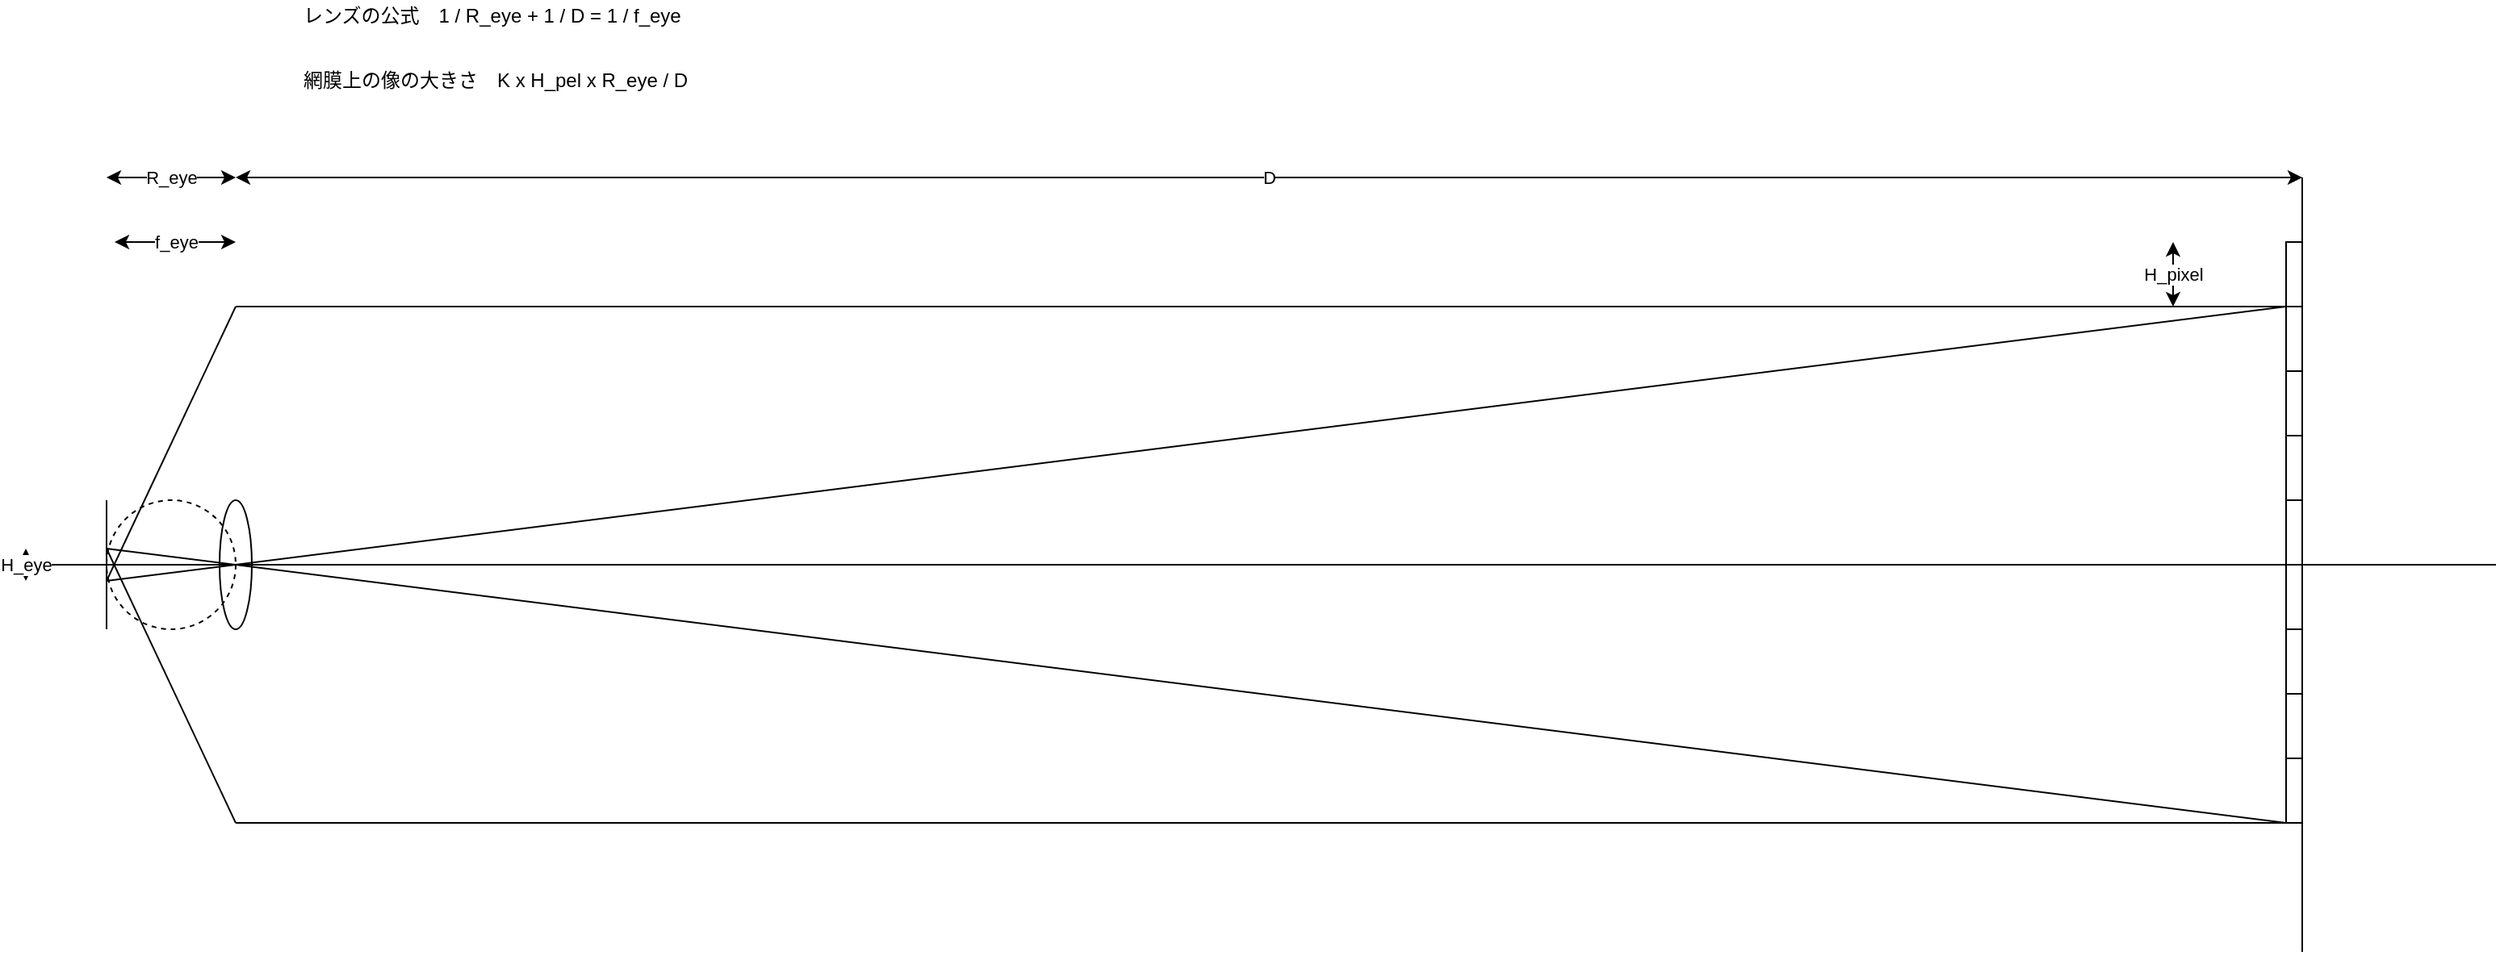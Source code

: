 <mxfile version="14.2.6" type="github" pages="3">
  <diagram name="Page-1" id="7a3GRu2hfadzpDtONcy7">
    <mxGraphModel dx="589" dy="365" grid="1" gridSize="10" guides="1" tooltips="1" connect="1" arrows="1" fold="1" page="1" pageScale="1" pageWidth="1600" pageHeight="900" math="0" shadow="0">
      <root>
        <mxCell id="0" />
        <mxCell id="1" parent="0" />
        <mxCell id="qPu6gQEEcX8NeI5X6pTX-1" value="" style="ellipse;whiteSpace=wrap;html=1;fillColor=none;" vertex="1" parent="1">
          <mxGeometry x="150" y="400" width="20" height="80" as="geometry" />
        </mxCell>
        <mxCell id="qPu6gQEEcX8NeI5X6pTX-2" value="" style="endArrow=none;html=1;strokeColor=#000000;strokeWidth=1;" edge="1" parent="1">
          <mxGeometry width="50" height="50" relative="1" as="geometry">
            <mxPoint x="80.0" y="480" as="sourcePoint" />
            <mxPoint x="80.0" y="400" as="targetPoint" />
          </mxGeometry>
        </mxCell>
        <mxCell id="qPu6gQEEcX8NeI5X6pTX-3" value="" style="endArrow=none;html=1;strokeColor=#000000;strokeWidth=1;" edge="1" parent="1">
          <mxGeometry width="50" height="50" relative="1" as="geometry">
            <mxPoint x="1440.0" y="680" as="sourcePoint" />
            <mxPoint x="1440.0" y="200" as="targetPoint" />
          </mxGeometry>
        </mxCell>
        <mxCell id="qPu6gQEEcX8NeI5X6pTX-4" value="D" style="endArrow=classic;startArrow=classic;html=1;strokeColor=#000000;strokeWidth=1;" edge="1" parent="1">
          <mxGeometry width="50" height="50" relative="1" as="geometry">
            <mxPoint x="160.0" y="200" as="sourcePoint" />
            <mxPoint x="1440.0" y="200" as="targetPoint" />
          </mxGeometry>
        </mxCell>
        <mxCell id="qPu6gQEEcX8NeI5X6pTX-5" value="R_eye" style="endArrow=classic;startArrow=classic;html=1;strokeColor=#000000;strokeWidth=1;" edge="1" parent="1">
          <mxGeometry width="50" height="50" relative="1" as="geometry">
            <mxPoint x="80.0" y="200" as="sourcePoint" />
            <mxPoint x="160.0" y="200" as="targetPoint" />
          </mxGeometry>
        </mxCell>
        <mxCell id="qPu6gQEEcX8NeI5X6pTX-6" value="" style="endArrow=none;html=1;strokeWidth=1;" edge="1" parent="1">
          <mxGeometry width="50" height="50" relative="1" as="geometry">
            <mxPoint x="40.0" y="440" as="sourcePoint" />
            <mxPoint x="1560.0" y="440" as="targetPoint" />
          </mxGeometry>
        </mxCell>
        <mxCell id="qPu6gQEEcX8NeI5X6pTX-7" value="" style="rounded=0;whiteSpace=wrap;html=1;strokeWidth=1;fillColor=none;" vertex="1" parent="1">
          <mxGeometry x="1430" y="400" width="10" height="40" as="geometry" />
        </mxCell>
        <mxCell id="qPu6gQEEcX8NeI5X6pTX-8" value="H_pixel" style="endArrow=classic;startArrow=classic;html=1;strokeColor=#000000;strokeWidth=1;" edge="1" parent="1">
          <mxGeometry width="50" height="50" relative="1" as="geometry">
            <mxPoint x="1360.0" y="280" as="sourcePoint" />
            <mxPoint x="1360.0" y="240" as="targetPoint" />
          </mxGeometry>
        </mxCell>
        <mxCell id="qPu6gQEEcX8NeI5X6pTX-9" value="" style="rounded=0;whiteSpace=wrap;html=1;strokeWidth=1;fillColor=none;" vertex="1" parent="1">
          <mxGeometry x="1430" y="360" width="10" height="40" as="geometry" />
        </mxCell>
        <mxCell id="qPu6gQEEcX8NeI5X6pTX-10" value="" style="rounded=0;whiteSpace=wrap;html=1;strokeWidth=1;fillColor=none;" vertex="1" parent="1">
          <mxGeometry x="1430" y="320" width="10" height="40" as="geometry" />
        </mxCell>
        <mxCell id="qPu6gQEEcX8NeI5X6pTX-11" value="" style="rounded=0;whiteSpace=wrap;html=1;strokeWidth=1;fillColor=none;" vertex="1" parent="1">
          <mxGeometry x="1430" y="280" width="10" height="40" as="geometry" />
        </mxCell>
        <mxCell id="qPu6gQEEcX8NeI5X6pTX-12" value="" style="rounded=0;whiteSpace=wrap;html=1;strokeWidth=1;fillColor=none;" vertex="1" parent="1">
          <mxGeometry x="1430" y="440" width="10" height="40" as="geometry" />
        </mxCell>
        <mxCell id="qPu6gQEEcX8NeI5X6pTX-13" value="" style="ellipse;whiteSpace=wrap;html=1;aspect=fixed;strokeWidth=1;fillColor=none;dashed=1;" vertex="1" parent="1">
          <mxGeometry x="80" y="400" width="80" height="80" as="geometry" />
        </mxCell>
        <mxCell id="qPu6gQEEcX8NeI5X6pTX-14" value="" style="endArrow=none;html=1;strokeColor=#000000;strokeWidth=1;exitX=0;exitY=0.625;exitDx=0;exitDy=0;exitPerimeter=0;entryX=0;entryY=0;entryDx=0;entryDy=0;" edge="1" parent="1" source="qPu6gQEEcX8NeI5X6pTX-13" target="qPu6gQEEcX8NeI5X6pTX-11">
          <mxGeometry width="50" height="50" relative="1" as="geometry">
            <mxPoint x="760" y="470" as="sourcePoint" />
            <mxPoint x="1330" y="340" as="targetPoint" />
          </mxGeometry>
        </mxCell>
        <mxCell id="qPu6gQEEcX8NeI5X6pTX-15" value="" style="rounded=0;whiteSpace=wrap;html=1;strokeWidth=1;fillColor=none;" vertex="1" parent="1">
          <mxGeometry x="1430" y="480" width="10" height="40" as="geometry" />
        </mxCell>
        <mxCell id="qPu6gQEEcX8NeI5X6pTX-16" value="" style="rounded=0;whiteSpace=wrap;html=1;strokeWidth=1;fillColor=none;" vertex="1" parent="1">
          <mxGeometry x="1430" y="520" width="10" height="40" as="geometry" />
        </mxCell>
        <mxCell id="qPu6gQEEcX8NeI5X6pTX-17" value="" style="rounded=0;whiteSpace=wrap;html=1;strokeWidth=1;fillColor=none;" vertex="1" parent="1">
          <mxGeometry x="1430" y="560" width="10" height="40" as="geometry" />
        </mxCell>
        <mxCell id="qPu6gQEEcX8NeI5X6pTX-18" value="" style="endArrow=none;html=1;strokeColor=#000000;strokeWidth=1;entryX=0;entryY=1;entryDx=0;entryDy=0;" edge="1" parent="1" target="qPu6gQEEcX8NeI5X6pTX-17">
          <mxGeometry width="50" height="50" relative="1" as="geometry">
            <mxPoint x="80.0" y="430" as="sourcePoint" />
            <mxPoint x="640" y="460" as="targetPoint" />
          </mxGeometry>
        </mxCell>
        <mxCell id="qPu6gQEEcX8NeI5X6pTX-19" value="" style="rounded=0;whiteSpace=wrap;html=1;strokeWidth=1;fillColor=none;" vertex="1" parent="1">
          <mxGeometry x="1430" y="240" width="10" height="40" as="geometry" />
        </mxCell>
        <mxCell id="qPu6gQEEcX8NeI5X6pTX-20" value="" style="endArrow=none;html=1;strokeColor=#000000;strokeWidth=1;entryX=0;entryY=1;entryDx=0;entryDy=0;" edge="1" parent="1" target="qPu6gQEEcX8NeI5X6pTX-19">
          <mxGeometry width="50" height="50" relative="1" as="geometry">
            <mxPoint x="160.0" y="280" as="sourcePoint" />
            <mxPoint x="800" y="360" as="targetPoint" />
          </mxGeometry>
        </mxCell>
        <mxCell id="qPu6gQEEcX8NeI5X6pTX-21" value="" style="endArrow=none;html=1;strokeColor=#000000;strokeWidth=1;" edge="1" parent="1">
          <mxGeometry width="50" height="50" relative="1" as="geometry">
            <mxPoint x="80.0" y="450" as="sourcePoint" />
            <mxPoint x="160.0" y="280" as="targetPoint" />
          </mxGeometry>
        </mxCell>
        <mxCell id="qPu6gQEEcX8NeI5X6pTX-22" value="" style="endArrow=none;html=1;strokeColor=#000000;strokeWidth=1;" edge="1" parent="1">
          <mxGeometry width="50" height="50" relative="1" as="geometry">
            <mxPoint x="80.0" y="430" as="sourcePoint" />
            <mxPoint x="160.0" y="600" as="targetPoint" />
          </mxGeometry>
        </mxCell>
        <mxCell id="qPu6gQEEcX8NeI5X6pTX-23" value="" style="endArrow=none;html=1;strokeColor=#000000;strokeWidth=1;entryX=0;entryY=1;entryDx=0;entryDy=0;" edge="1" parent="1" target="qPu6gQEEcX8NeI5X6pTX-17">
          <mxGeometry width="50" height="50" relative="1" as="geometry">
            <mxPoint x="160.0" y="600" as="sourcePoint" />
            <mxPoint x="820" y="530" as="targetPoint" />
          </mxGeometry>
        </mxCell>
        <mxCell id="E0-WRQmvgw795ULU6JbC-1" value="f_eye" style="endArrow=classic;startArrow=classic;html=1;strokeColor=#000000;strokeWidth=1;startFill=1;targetPerimeterSpacing=0;" edge="1" parent="1">
          <mxGeometry width="50" height="50" relative="1" as="geometry">
            <mxPoint x="85" y="240" as="sourcePoint" />
            <mxPoint x="160.0" y="240" as="targetPoint" />
          </mxGeometry>
        </mxCell>
        <mxCell id="E0-WRQmvgw795ULU6JbC-3" value="H_eye" style="endArrow=classic;html=1;strokeColor=#000000;startArrow=classic;startFill=1;" edge="1" parent="1">
          <mxGeometry width="50" height="50" relative="1" as="geometry">
            <mxPoint x="30" y="450" as="sourcePoint" />
            <mxPoint x="30" y="430" as="targetPoint" />
          </mxGeometry>
        </mxCell>
        <mxCell id="E0-WRQmvgw795ULU6JbC-6" value="レンズの公式　1 / R_eye + 1 / D = 1 / f_eye" style="text;html=1;strokeColor=none;fillColor=none;align=left;verticalAlign=middle;whiteSpace=wrap;rounded=0;" vertex="1" parent="1">
          <mxGeometry x="200" y="90" width="280" height="20" as="geometry" />
        </mxCell>
        <mxCell id="E0-WRQmvgw795ULU6JbC-8" value="網膜上の像の大きさ　K x H_pel x R_eye / D &amp;nbsp;" style="text;html=1;strokeColor=none;fillColor=none;align=left;verticalAlign=middle;whiteSpace=wrap;rounded=0;" vertex="1" parent="1">
          <mxGeometry x="200" y="130" width="280" height="20" as="geometry" />
        </mxCell>
      </root>
    </mxGraphModel>
  </diagram>
  <diagram id="Sm7bQRQv_0GZYlB4zhhX" name="Page-3">
    <mxGraphModel dx="1030" dy="639" grid="1" gridSize="10" guides="1" tooltips="1" connect="1" arrows="1" fold="1" page="1" pageScale="1" pageWidth="1600" pageHeight="900" math="0" shadow="0">
      <root>
        <mxCell id="O-BFLg1ubG6YsvQ3Q_m6-0" />
        <mxCell id="O-BFLg1ubG6YsvQ3Q_m6-1" parent="O-BFLg1ubG6YsvQ3Q_m6-0" />
        <mxCell id="5EJzLGsfzFTNAtvTrGF2-0" value="" style="ellipse;whiteSpace=wrap;html=1;fillColor=none;" vertex="1" parent="O-BFLg1ubG6YsvQ3Q_m6-1">
          <mxGeometry x="150" y="400" width="20" height="80" as="geometry" />
        </mxCell>
        <mxCell id="5EJzLGsfzFTNAtvTrGF2-2" value="" style="endArrow=none;html=1;strokeColor=#000000;strokeWidth=1;" edge="1" parent="O-BFLg1ubG6YsvQ3Q_m6-1">
          <mxGeometry width="50" height="50" relative="1" as="geometry">
            <mxPoint x="1440.0" y="680" as="sourcePoint" />
            <mxPoint x="1440.0" y="200" as="targetPoint" />
          </mxGeometry>
        </mxCell>
        <mxCell id="5EJzLGsfzFTNAtvTrGF2-3" value="D" style="endArrow=classic;startArrow=classic;html=1;strokeColor=#000000;strokeWidth=1;" edge="1" parent="O-BFLg1ubG6YsvQ3Q_m6-1">
          <mxGeometry width="50" height="50" relative="1" as="geometry">
            <mxPoint x="160.0" y="200" as="sourcePoint" />
            <mxPoint x="1440.0" y="200" as="targetPoint" />
          </mxGeometry>
        </mxCell>
        <mxCell id="5EJzLGsfzFTNAtvTrGF2-4" value="R_eye" style="endArrow=classic;startArrow=classic;html=1;strokeColor=#000000;strokeWidth=1;" edge="1" parent="O-BFLg1ubG6YsvQ3Q_m6-1">
          <mxGeometry width="50" height="50" relative="1" as="geometry">
            <mxPoint x="82.5" y="200" as="sourcePoint" />
            <mxPoint x="160.0" y="200" as="targetPoint" />
          </mxGeometry>
        </mxCell>
        <mxCell id="5EJzLGsfzFTNAtvTrGF2-5" value="" style="endArrow=none;html=1;strokeWidth=1;" edge="1" parent="O-BFLg1ubG6YsvQ3Q_m6-1">
          <mxGeometry width="50" height="50" relative="1" as="geometry">
            <mxPoint x="40.0" y="440" as="sourcePoint" />
            <mxPoint x="1560.0" y="440" as="targetPoint" />
          </mxGeometry>
        </mxCell>
        <mxCell id="5EJzLGsfzFTNAtvTrGF2-6" value="" style="rounded=0;whiteSpace=wrap;html=1;strokeWidth=1;fillColor=none;" vertex="1" parent="O-BFLg1ubG6YsvQ3Q_m6-1">
          <mxGeometry x="1430" y="400" width="10" height="40" as="geometry" />
        </mxCell>
        <mxCell id="5EJzLGsfzFTNAtvTrGF2-7" value="H_pixel" style="endArrow=classic;startArrow=classic;html=1;strokeColor=#000000;strokeWidth=1;" edge="1" parent="O-BFLg1ubG6YsvQ3Q_m6-1">
          <mxGeometry width="50" height="50" relative="1" as="geometry">
            <mxPoint x="1360.0" y="280" as="sourcePoint" />
            <mxPoint x="1360.0" y="240" as="targetPoint" />
          </mxGeometry>
        </mxCell>
        <mxCell id="5EJzLGsfzFTNAtvTrGF2-8" value="" style="rounded=0;whiteSpace=wrap;html=1;strokeWidth=1;fillColor=none;" vertex="1" parent="O-BFLg1ubG6YsvQ3Q_m6-1">
          <mxGeometry x="1430" y="360" width="10" height="40" as="geometry" />
        </mxCell>
        <mxCell id="5EJzLGsfzFTNAtvTrGF2-9" value="" style="rounded=0;whiteSpace=wrap;html=1;strokeWidth=1;fillColor=none;" vertex="1" parent="O-BFLg1ubG6YsvQ3Q_m6-1">
          <mxGeometry x="1430" y="320" width="10" height="40" as="geometry" />
        </mxCell>
        <mxCell id="5EJzLGsfzFTNAtvTrGF2-10" value="" style="rounded=0;whiteSpace=wrap;html=1;strokeWidth=1;fillColor=none;" vertex="1" parent="O-BFLg1ubG6YsvQ3Q_m6-1">
          <mxGeometry x="1430" y="280" width="10" height="40" as="geometry" />
        </mxCell>
        <mxCell id="5EJzLGsfzFTNAtvTrGF2-11" value="" style="rounded=0;whiteSpace=wrap;html=1;strokeWidth=1;fillColor=none;" vertex="1" parent="O-BFLg1ubG6YsvQ3Q_m6-1">
          <mxGeometry x="1430" y="440" width="10" height="40" as="geometry" />
        </mxCell>
        <mxCell id="5EJzLGsfzFTNAtvTrGF2-12" value="" style="ellipse;whiteSpace=wrap;html=1;aspect=fixed;strokeWidth=1;fillColor=none;dashed=1;" vertex="1" parent="O-BFLg1ubG6YsvQ3Q_m6-1">
          <mxGeometry x="82.5" y="400" width="77.5" height="77.5" as="geometry" />
        </mxCell>
        <mxCell id="5EJzLGsfzFTNAtvTrGF2-13" value="" style="endArrow=none;html=1;strokeColor=#000000;strokeWidth=1;exitX=0;exitY=0.625;exitDx=0;exitDy=0;exitPerimeter=0;entryX=0;entryY=0;entryDx=0;entryDy=0;" edge="1" parent="O-BFLg1ubG6YsvQ3Q_m6-1" source="5EJzLGsfzFTNAtvTrGF2-12" target="5EJzLGsfzFTNAtvTrGF2-10">
          <mxGeometry width="50" height="50" relative="1" as="geometry">
            <mxPoint x="760" y="470" as="sourcePoint" />
            <mxPoint x="1330" y="340" as="targetPoint" />
          </mxGeometry>
        </mxCell>
        <mxCell id="5EJzLGsfzFTNAtvTrGF2-14" value="" style="rounded=0;whiteSpace=wrap;html=1;strokeWidth=1;fillColor=none;" vertex="1" parent="O-BFLg1ubG6YsvQ3Q_m6-1">
          <mxGeometry x="1430" y="480" width="10" height="40" as="geometry" />
        </mxCell>
        <mxCell id="5EJzLGsfzFTNAtvTrGF2-15" value="" style="rounded=0;whiteSpace=wrap;html=1;strokeWidth=1;fillColor=none;" vertex="1" parent="O-BFLg1ubG6YsvQ3Q_m6-1">
          <mxGeometry x="1430" y="520" width="10" height="40" as="geometry" />
        </mxCell>
        <mxCell id="5EJzLGsfzFTNAtvTrGF2-16" value="" style="rounded=0;whiteSpace=wrap;html=1;strokeWidth=1;fillColor=none;" vertex="1" parent="O-BFLg1ubG6YsvQ3Q_m6-1">
          <mxGeometry x="1430" y="560" width="10" height="40" as="geometry" />
        </mxCell>
        <mxCell id="5EJzLGsfzFTNAtvTrGF2-17" value="" style="endArrow=none;html=1;strokeColor=#000000;strokeWidth=1;entryX=0;entryY=1;entryDx=0;entryDy=0;" edge="1" parent="O-BFLg1ubG6YsvQ3Q_m6-1" target="5EJzLGsfzFTNAtvTrGF2-16">
          <mxGeometry width="50" height="50" relative="1" as="geometry">
            <mxPoint x="80.0" y="430" as="sourcePoint" />
            <mxPoint x="640" y="460" as="targetPoint" />
          </mxGeometry>
        </mxCell>
        <mxCell id="5EJzLGsfzFTNAtvTrGF2-18" value="" style="rounded=0;whiteSpace=wrap;html=1;strokeWidth=1;fillColor=none;" vertex="1" parent="O-BFLg1ubG6YsvQ3Q_m6-1">
          <mxGeometry x="1430" y="240" width="10" height="40" as="geometry" />
        </mxCell>
        <mxCell id="5EJzLGsfzFTNAtvTrGF2-19" value="" style="endArrow=none;html=1;strokeColor=#000000;strokeWidth=1;entryX=0;entryY=1;entryDx=0;entryDy=0;" edge="1" parent="O-BFLg1ubG6YsvQ3Q_m6-1" target="5EJzLGsfzFTNAtvTrGF2-18">
          <mxGeometry width="50" height="50" relative="1" as="geometry">
            <mxPoint x="160.0" y="280" as="sourcePoint" />
            <mxPoint x="800" y="360" as="targetPoint" />
          </mxGeometry>
        </mxCell>
        <mxCell id="5EJzLGsfzFTNAtvTrGF2-20" value="" style="endArrow=none;html=1;strokeColor=#000000;strokeWidth=1;" edge="1" parent="O-BFLg1ubG6YsvQ3Q_m6-1">
          <mxGeometry width="50" height="50" relative="1" as="geometry">
            <mxPoint x="80.0" y="450" as="sourcePoint" />
            <mxPoint x="160.0" y="280" as="targetPoint" />
          </mxGeometry>
        </mxCell>
        <mxCell id="5EJzLGsfzFTNAtvTrGF2-21" value="" style="endArrow=none;html=1;strokeColor=#000000;strokeWidth=1;" edge="1" parent="O-BFLg1ubG6YsvQ3Q_m6-1">
          <mxGeometry width="50" height="50" relative="1" as="geometry">
            <mxPoint x="80.0" y="430" as="sourcePoint" />
            <mxPoint x="160.0" y="600" as="targetPoint" />
          </mxGeometry>
        </mxCell>
        <mxCell id="5EJzLGsfzFTNAtvTrGF2-22" value="" style="endArrow=none;html=1;strokeColor=#000000;strokeWidth=1;entryX=0;entryY=1;entryDx=0;entryDy=0;" edge="1" parent="O-BFLg1ubG6YsvQ3Q_m6-1" target="5EJzLGsfzFTNAtvTrGF2-16">
          <mxGeometry width="50" height="50" relative="1" as="geometry">
            <mxPoint x="160.0" y="600" as="sourcePoint" />
            <mxPoint x="820" y="530" as="targetPoint" />
          </mxGeometry>
        </mxCell>
        <mxCell id="Kz808EU3oK9VHZm7_yF5-0" value="" style="endArrow=none;html=1;strokeColor=#000000;strokeWidth=1;" edge="1" parent="O-BFLg1ubG6YsvQ3Q_m6-1">
          <mxGeometry width="50" height="50" relative="1" as="geometry">
            <mxPoint x="82.5" y="480" as="sourcePoint" />
            <mxPoint x="82.5" y="400" as="targetPoint" />
          </mxGeometry>
        </mxCell>
        <mxCell id="Kz808EU3oK9VHZm7_yF5-6" value="" style="shape=cylinder3;whiteSpace=wrap;html=1;boundedLbl=1;backgroundOutline=1;size=15;strokeColor=#000000;" vertex="1" parent="O-BFLg1ubG6YsvQ3Q_m6-1">
          <mxGeometry x="80" y="680" width="80" height="80" as="geometry" />
        </mxCell>
        <mxCell id="TVFUxA-T6JeTZXIgqpQS-0" value="レンズの公式　1 / R_eye + 1 / D = 1 / f_eye" style="text;html=1;strokeColor=none;fillColor=none;align=left;verticalAlign=middle;whiteSpace=wrap;rounded=0;" vertex="1" parent="O-BFLg1ubG6YsvQ3Q_m6-1">
          <mxGeometry x="200" y="90" width="280" height="20" as="geometry" />
        </mxCell>
        <mxCell id="TVFUxA-T6JeTZXIgqpQS-1" value="網膜上の像の大きさ　K x H_pel x R_eye / D &amp;nbsp;" style="text;html=1;strokeColor=none;fillColor=none;align=left;verticalAlign=middle;whiteSpace=wrap;rounded=0;" vertex="1" parent="O-BFLg1ubG6YsvQ3Q_m6-1">
          <mxGeometry x="200" y="130" width="280" height="20" as="geometry" />
        </mxCell>
        <mxCell id="ZDdO-dcQloH5EORL8huc-0" value="f_eye" style="endArrow=classic;startArrow=classic;html=1;strokeColor=#000000;strokeWidth=1;startFill=1;targetPerimeterSpacing=0;" edge="1" parent="O-BFLg1ubG6YsvQ3Q_m6-1">
          <mxGeometry width="50" height="50" relative="1" as="geometry">
            <mxPoint x="85" y="240" as="sourcePoint" />
            <mxPoint x="160.0" y="240" as="targetPoint" />
          </mxGeometry>
        </mxCell>
      </root>
    </mxGraphModel>
  </diagram>
  <diagram name="Page-2" id="VQb3lBOzGy79j-PMazCt">
    <mxGraphModel dx="66" dy="41" grid="1" gridSize="5" guides="1" tooltips="1" connect="1" arrows="1" fold="1" page="1" pageScale="1" pageWidth="1600" pageHeight="900" math="0" shadow="0">
      <root>
        <mxCell id="sewA7ood8XrnDMm98eSQ-0" />
        <mxCell id="sewA7ood8XrnDMm98eSQ-1" parent="sewA7ood8XrnDMm98eSQ-0" />
        <mxCell id="RDo5sBgDktN1UGUY_ZIq-0" value="" style="ellipse;whiteSpace=wrap;html=1;fillColor=none;" vertex="1" parent="sewA7ood8XrnDMm98eSQ-1">
          <mxGeometry x="150" y="400" width="20" height="80" as="geometry" />
        </mxCell>
        <mxCell id="RDo5sBgDktN1UGUY_ZIq-1" value="" style="endArrow=none;html=1;strokeColor=#000000;strokeWidth=1;" edge="1" parent="sewA7ood8XrnDMm98eSQ-1">
          <mxGeometry width="50" height="50" relative="1" as="geometry">
            <mxPoint x="82.5" y="480" as="sourcePoint" />
            <mxPoint x="82.5" y="400" as="targetPoint" />
          </mxGeometry>
        </mxCell>
        <mxCell id="RDo5sBgDktN1UGUY_ZIq-2" value="" style="endArrow=none;html=1;strokeColor=#000000;strokeWidth=1;" edge="1" parent="sewA7ood8XrnDMm98eSQ-1">
          <mxGeometry width="50" height="50" relative="1" as="geometry">
            <mxPoint x="1440.0" y="680" as="sourcePoint" />
            <mxPoint x="1440.0" y="200" as="targetPoint" />
          </mxGeometry>
        </mxCell>
        <mxCell id="RDo5sBgDktN1UGUY_ZIq-3" value="D" style="endArrow=classic;startArrow=classic;html=1;strokeColor=#000000;strokeWidth=1;" edge="1" parent="sewA7ood8XrnDMm98eSQ-1">
          <mxGeometry width="50" height="50" relative="1" as="geometry">
            <mxPoint x="160" y="200" as="sourcePoint" />
            <mxPoint x="1440.0" y="200" as="targetPoint" />
          </mxGeometry>
        </mxCell>
        <mxCell id="RDo5sBgDktN1UGUY_ZIq-4" value="R_eye" style="endArrow=classic;startArrow=classic;html=1;strokeColor=#000000;strokeWidth=1;" edge="1" parent="sewA7ood8XrnDMm98eSQ-1">
          <mxGeometry width="50" height="50" relative="1" as="geometry">
            <mxPoint x="80" y="200" as="sourcePoint" />
            <mxPoint x="160" y="200" as="targetPoint" />
          </mxGeometry>
        </mxCell>
        <mxCell id="RDo5sBgDktN1UGUY_ZIq-5" value="" style="endArrow=none;html=1;strokeWidth=1;" edge="1" parent="sewA7ood8XrnDMm98eSQ-1">
          <mxGeometry width="50" height="50" relative="1" as="geometry">
            <mxPoint x="40" y="440" as="sourcePoint" />
            <mxPoint x="1560.0" y="440" as="targetPoint" />
          </mxGeometry>
        </mxCell>
        <mxCell id="RDo5sBgDktN1UGUY_ZIq-6" value="" style="rounded=0;whiteSpace=wrap;html=1;strokeWidth=1;fillColor=none;" vertex="1" parent="sewA7ood8XrnDMm98eSQ-1">
          <mxGeometry x="1430" y="400" width="10" height="40" as="geometry" />
        </mxCell>
        <mxCell id="RDo5sBgDktN1UGUY_ZIq-7" value="H_pixel" style="endArrow=classic;startArrow=classic;html=1;strokeColor=#000000;strokeWidth=1;" edge="1" parent="sewA7ood8XrnDMm98eSQ-1">
          <mxGeometry width="50" height="50" relative="1" as="geometry">
            <mxPoint x="1360.0" y="280" as="sourcePoint" />
            <mxPoint x="1360.0" y="240" as="targetPoint" />
          </mxGeometry>
        </mxCell>
        <mxCell id="RDo5sBgDktN1UGUY_ZIq-8" value="" style="rounded=0;whiteSpace=wrap;html=1;strokeWidth=1;fillColor=none;" vertex="1" parent="sewA7ood8XrnDMm98eSQ-1">
          <mxGeometry x="1430" y="360" width="10" height="40" as="geometry" />
        </mxCell>
        <mxCell id="RDo5sBgDktN1UGUY_ZIq-9" value="" style="rounded=0;whiteSpace=wrap;html=1;strokeWidth=1;fillColor=none;" vertex="1" parent="sewA7ood8XrnDMm98eSQ-1">
          <mxGeometry x="1430" y="320" width="10" height="40" as="geometry" />
        </mxCell>
        <mxCell id="RDo5sBgDktN1UGUY_ZIq-10" value="" style="rounded=0;whiteSpace=wrap;html=1;strokeWidth=1;fillColor=none;" vertex="1" parent="sewA7ood8XrnDMm98eSQ-1">
          <mxGeometry x="1430" y="280" width="10" height="40" as="geometry" />
        </mxCell>
        <mxCell id="RDo5sBgDktN1UGUY_ZIq-11" value="" style="rounded=0;whiteSpace=wrap;html=1;strokeWidth=1;fillColor=none;" vertex="1" parent="sewA7ood8XrnDMm98eSQ-1">
          <mxGeometry x="1430" y="440" width="10" height="40" as="geometry" />
        </mxCell>
        <mxCell id="RDo5sBgDktN1UGUY_ZIq-12" value="" style="ellipse;whiteSpace=wrap;html=1;aspect=fixed;strokeWidth=1;fillColor=none;dashed=1;dashPattern=1 1;" vertex="1" parent="sewA7ood8XrnDMm98eSQ-1">
          <mxGeometry x="80" y="400" width="80" height="80" as="geometry" />
        </mxCell>
        <mxCell id="RDo5sBgDktN1UGUY_ZIq-13" value="" style="endArrow=none;html=1;strokeColor=#000000;strokeWidth=1;entryX=0;entryY=0;entryDx=0;entryDy=0;exitX=-0.005;exitY=0.626;exitDx=0;exitDy=0;exitPerimeter=0;" edge="1" parent="sewA7ood8XrnDMm98eSQ-1" source="RDo5sBgDktN1UGUY_ZIq-12" target="RDo5sBgDktN1UGUY_ZIq-10">
          <mxGeometry width="50" height="50" relative="1" as="geometry">
            <mxPoint x="82.5" y="455" as="sourcePoint" />
            <mxPoint x="1330" y="340" as="targetPoint" />
          </mxGeometry>
        </mxCell>
        <mxCell id="RDo5sBgDktN1UGUY_ZIq-14" value="" style="rounded=0;whiteSpace=wrap;html=1;strokeWidth=1;fillColor=none;" vertex="1" parent="sewA7ood8XrnDMm98eSQ-1">
          <mxGeometry x="1430" y="480" width="10" height="40" as="geometry" />
        </mxCell>
        <mxCell id="RDo5sBgDktN1UGUY_ZIq-15" value="" style="rounded=0;whiteSpace=wrap;html=1;strokeWidth=1;fillColor=none;" vertex="1" parent="sewA7ood8XrnDMm98eSQ-1">
          <mxGeometry x="1430" y="520" width="10" height="40" as="geometry" />
        </mxCell>
        <mxCell id="RDo5sBgDktN1UGUY_ZIq-16" value="" style="rounded=0;whiteSpace=wrap;html=1;strokeWidth=1;fillColor=none;" vertex="1" parent="sewA7ood8XrnDMm98eSQ-1">
          <mxGeometry x="1430" y="560" width="10" height="40" as="geometry" />
        </mxCell>
        <mxCell id="RDo5sBgDktN1UGUY_ZIq-17" value="" style="endArrow=none;html=1;strokeColor=#000000;strokeWidth=1;" edge="1" parent="sewA7ood8XrnDMm98eSQ-1">
          <mxGeometry width="50" height="50" relative="1" as="geometry">
            <mxPoint x="83" y="420" as="sourcePoint" />
            <mxPoint x="1960" y="880" as="targetPoint" />
          </mxGeometry>
        </mxCell>
        <mxCell id="RDo5sBgDktN1UGUY_ZIq-18" value="" style="rounded=0;whiteSpace=wrap;html=1;strokeWidth=1;fillColor=none;" vertex="1" parent="sewA7ood8XrnDMm98eSQ-1">
          <mxGeometry x="1430" y="240" width="10" height="40" as="geometry" />
        </mxCell>
        <mxCell id="RDo5sBgDktN1UGUY_ZIq-19" value="" style="endArrow=none;html=1;strokeColor=#000000;strokeWidth=1;entryX=0;entryY=1;entryDx=0;entryDy=0;" edge="1" parent="sewA7ood8XrnDMm98eSQ-1" target="RDo5sBgDktN1UGUY_ZIq-18">
          <mxGeometry width="50" height="50" relative="1" as="geometry">
            <mxPoint x="160" y="280" as="sourcePoint" />
            <mxPoint x="800" y="360" as="targetPoint" />
          </mxGeometry>
        </mxCell>
        <mxCell id="RDo5sBgDktN1UGUY_ZIq-20" value="" style="endArrow=none;html=1;strokeColor=#000000;strokeWidth=1;" edge="1" parent="sewA7ood8XrnDMm98eSQ-1">
          <mxGeometry width="50" height="50" relative="1" as="geometry">
            <mxPoint x="80" y="450" as="sourcePoint" />
            <mxPoint x="160" y="280" as="targetPoint" />
          </mxGeometry>
        </mxCell>
        <mxCell id="RDo5sBgDktN1UGUY_ZIq-21" value="" style="endArrow=none;html=1;strokeColor=#000000;strokeWidth=1;" edge="1" parent="sewA7ood8XrnDMm98eSQ-1">
          <mxGeometry width="50" height="50" relative="1" as="geometry">
            <mxPoint x="82.5" y="420" as="sourcePoint" />
            <mxPoint x="85" y="440" as="targetPoint" />
          </mxGeometry>
        </mxCell>
        <mxCell id="RDo5sBgDktN1UGUY_ZIq-22" value="" style="endArrow=none;html=1;strokeColor=#000000;strokeWidth=1;" edge="1" parent="sewA7ood8XrnDMm98eSQ-1">
          <mxGeometry width="50" height="50" relative="1" as="geometry">
            <mxPoint x="160" y="890" as="sourcePoint" />
            <mxPoint x="1525" y="880" as="targetPoint" />
          </mxGeometry>
        </mxCell>
        <mxCell id="r2tFXl9tZKYUsKgK-Pe6-22" value="" style="endArrow=none;html=1;strokeColor=#000000;strokeWidth=1;" edge="1" parent="sewA7ood8XrnDMm98eSQ-1">
          <mxGeometry width="50" height="50" relative="1" as="geometry">
            <mxPoint x="85" y="440" as="sourcePoint" />
            <mxPoint x="87.5" y="460" as="targetPoint" />
          </mxGeometry>
        </mxCell>
        <mxCell id="CnxJzdYJLxfYmD3Nyi-h-0" value="" style="endArrow=none;html=1;strokeColor=#000000;strokeWidth=1;entryX=0;entryY=1;entryDx=0;entryDy=0;" edge="1" parent="sewA7ood8XrnDMm98eSQ-1">
          <mxGeometry width="50" height="50" relative="1" as="geometry">
            <mxPoint x="80.0" y="430.0" as="sourcePoint" />
            <mxPoint x="1430" y="600" as="targetPoint" />
          </mxGeometry>
        </mxCell>
        <mxCell id="gaum1kB6CZySgVJszavz-0" value="" style="endArrow=none;html=1;strokeColor=#000000;strokeWidth=1;" edge="1" parent="sewA7ood8XrnDMm98eSQ-1">
          <mxGeometry width="50" height="50" relative="1" as="geometry">
            <mxPoint x="80.0" y="430.0" as="sourcePoint" />
            <mxPoint x="160.0" y="600" as="targetPoint" />
          </mxGeometry>
        </mxCell>
      </root>
    </mxGraphModel>
  </diagram>
</mxfile>
